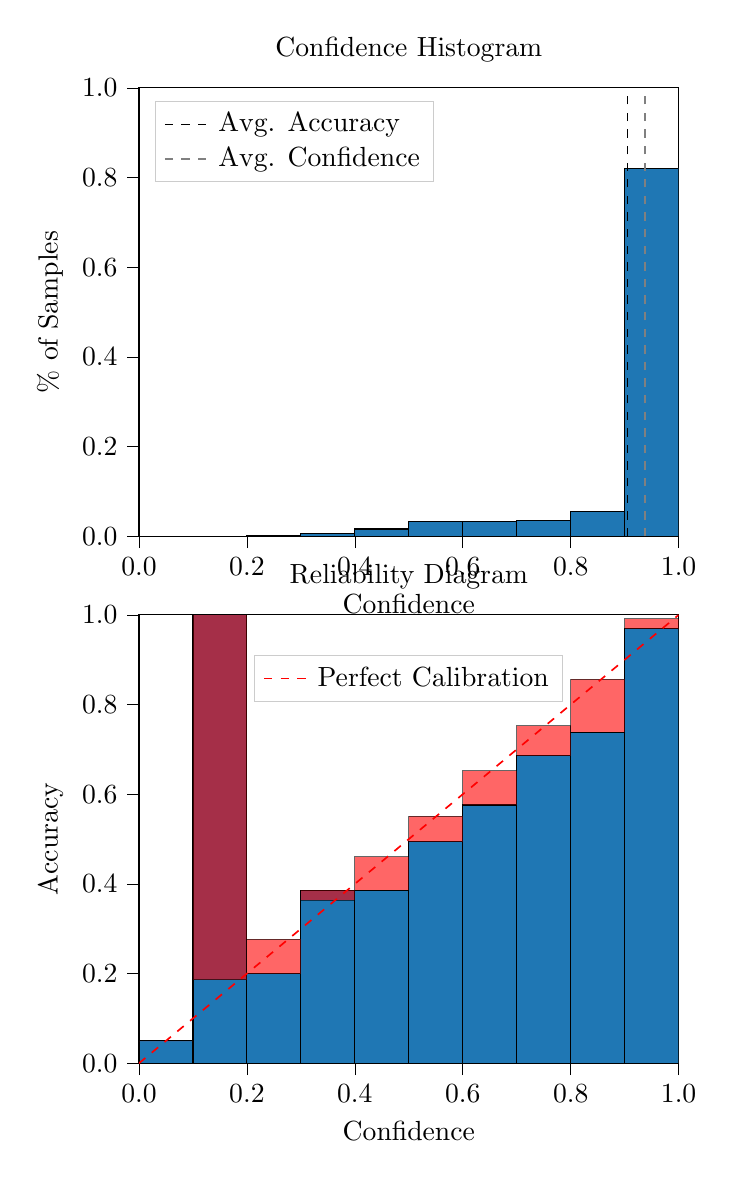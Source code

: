 % This file was created by tikzplotlib v0.9.8.
\begin{tikzpicture}

\definecolor{color0}{rgb}{0.122,0.467,0.706}

\begin{groupplot}[group style={group size=1 by 2}]
\nextgroupplot[
legend cell align={left},
legend style={
  fill opacity=0.8,
  draw opacity=1,
  text opacity=1,
  at={(0.03,0.97)},
  anchor=north west,
  draw=white!80!black
},
tick align=outside,
tick pos=left,
title={Confidence Histogram},
x grid style={white!69.02!black},
xlabel={Confidence},
xmin=0, xmax=1,
xtick style={color=black},
xtick={0,0.2,0.4,0.6,0.8,1},
xticklabels={0.0,0.2,0.4,0.6,0.8,1.0},
y grid style={white!69.02!black},
ylabel={\% of Samples},
ymin=0, ymax=1,
ytick style={color=black},
ytick={0,0.2,0.4,0.6,0.8,1},
yticklabels={0.0,0.2,0.4,0.6,0.8,1.0}
]
\draw[draw=black,fill=color0] (axis cs:-6.939e-18,0) rectangle (axis cs:0.1,0);
\draw[draw=black,fill=color0] (axis cs:0.1,0) rectangle (axis cs:0.2,0.0);
\draw[draw=black,fill=color0] (axis cs:0.2,0) rectangle (axis cs:0.3,0.001);
\draw[draw=black,fill=color0] (axis cs:0.3,0) rectangle (axis cs:0.4,0.006);
\draw[draw=black,fill=color0] (axis cs:0.4,0) rectangle (axis cs:0.5,0.016);
\draw[draw=black,fill=color0] (axis cs:0.5,0) rectangle (axis cs:0.6,0.032);
\draw[draw=black,fill=color0] (axis cs:0.6,0) rectangle (axis cs:0.7,0.032);
\draw[draw=black,fill=color0] (axis cs:0.7,0) rectangle (axis cs:0.8,0.036);
\draw[draw=black,fill=color0] (axis cs:0.8,0) rectangle (axis cs:0.9,0.056);
\draw[draw=black,fill=color0] (axis cs:0.9,0) rectangle (axis cs:1,0.821);
\addplot [semithick, black, dashed]
table {%
0.905 0
0.905 1
};
\addlegendentry{Avg. Accuracy}
\addplot [semithick, white!50.196!black, dashed]
table {%
0.938 0
0.938 1
};
\addlegendentry{Avg. Confidence}

\nextgroupplot[
legend cell align={left},
legend style={
  fill opacity=0.8,
  draw opacity=1,
  text opacity=1,
  at={(0.5,0.91)},
  anchor=north,
  draw=white!80!black
},
tick align=outside,
tick pos=left,
title={Reliability Diagram},
x grid style={white!69.02!black},
xlabel={Confidence},
xmin=0, xmax=1,
xtick style={color=black},
xtick={0,0.2,0.4,0.6,0.8,1},
xticklabels={0.0,0.2,0.4,0.6,0.8,1.0},
y grid style={white!69.02!black},
ylabel={Accuracy},
ymin=0, ymax=1,
ytick style={color=black},
ytick={0,0.2,0.4,0.6,0.8,1},
yticklabels={0.0,0.2,0.4,0.6,0.8,1.0}
]
\draw[draw=black,fill=color0] (axis cs:-6.939e-18,0) rectangle (axis cs:0.1,0.05);
\draw[draw=black,fill=color0] (axis cs:0.1,0) rectangle (axis cs:0.2,1);
\draw[draw=black,fill=color0] (axis cs:0.2,0) rectangle (axis cs:0.3,0.2);
\draw[draw=black,fill=color0] (axis cs:0.3,0) rectangle (axis cs:0.4,0.386);
\draw[draw=black,fill=color0] (axis cs:0.4,0) rectangle (axis cs:0.5,0.386);
\draw[draw=black,fill=color0] (axis cs:0.5,0) rectangle (axis cs:0.6,0.494);
\draw[draw=black,fill=color0] (axis cs:0.6,0) rectangle (axis cs:0.7,0.576);
\draw[draw=black,fill=color0] (axis cs:0.7,0) rectangle (axis cs:0.8,0.686);
\draw[draw=black,fill=color0] (axis cs:0.8,0) rectangle (axis cs:0.9,0.738);
\draw[draw=black,fill=color0] (axis cs:0.9,0) rectangle (axis cs:1,0.969);
\draw[draw=black,fill=red,opacity=0.6] (axis cs:-6.939e-18,0.05) rectangle (axis cs:0.1,0.05);
\draw[draw=black,fill=red,opacity=0.6] (axis cs:0.1,1) rectangle (axis cs:0.2,0.186);
\draw[draw=black,fill=red,opacity=0.6] (axis cs:0.2,0.2) rectangle (axis cs:0.3,0.277);
\draw[draw=black,fill=red,opacity=0.6] (axis cs:0.3,0.386) rectangle (axis cs:0.4,0.364);
\draw[draw=black,fill=red,opacity=0.6] (axis cs:0.4,0.386) rectangle (axis cs:0.5,0.461);
\draw[draw=black,fill=red,opacity=0.6] (axis cs:0.5,0.494) rectangle (axis cs:0.6,0.551);
\draw[draw=black,fill=red,opacity=0.6] (axis cs:0.6,0.576) rectangle (axis cs:0.7,0.652);
\draw[draw=black,fill=red,opacity=0.6] (axis cs:0.7,0.686) rectangle (axis cs:0.8,0.753);
\draw[draw=black,fill=red,opacity=0.6] (axis cs:0.8,0.738) rectangle (axis cs:0.9,0.856);
\draw[draw=black,fill=red,opacity=0.6] (axis cs:0.9,0.969) rectangle (axis cs:1,0.992);
\addplot [semithick, red, dashed]
table {%
0 0
1 1
};
\addlegendentry{Perfect Calibration}
\end{groupplot}

\end{tikzpicture}
